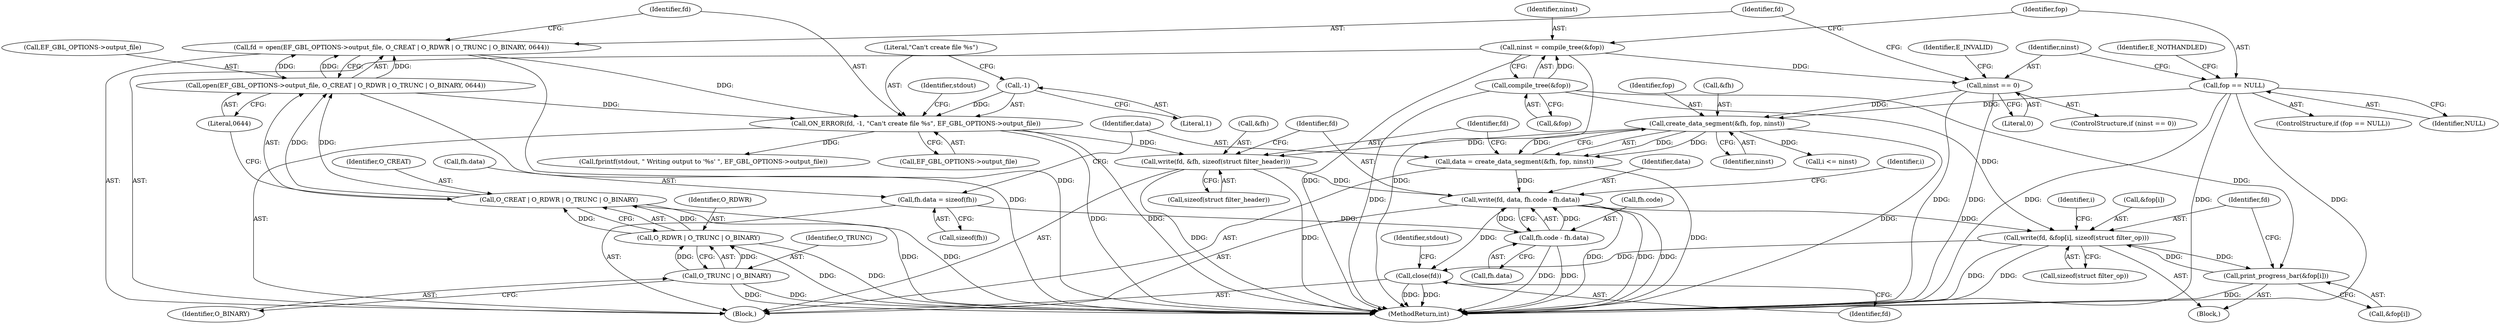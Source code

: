 digraph "0_ettercap_626dc56686f15f2dda13c48f78c2a666cb6d8506_1@API" {
"1000232" [label="(Call,close(fd))"];
"1000224" [label="(Call,write(fd, &fop[i], sizeof(struct filter_op)))"];
"1000199" [label="(Call,write(fd, data, fh.code - fh.data))"];
"1000193" [label="(Call,write(fd, &fh, sizeof(struct filter_header)))"];
"1000149" [label="(Call,ON_ERROR(fd, -1, \"Can't create file %s\", EF_GBL_OPTIONS->output_file))"];
"1000135" [label="(Call,fd = open(EF_GBL_OPTIONS->output_file, O_CREAT | O_RDWR | O_TRUNC | O_BINARY, 0644))"];
"1000137" [label="(Call,open(EF_GBL_OPTIONS->output_file, O_CREAT | O_RDWR | O_TRUNC | O_BINARY, 0644))"];
"1000141" [label="(Call,O_CREAT | O_RDWR | O_TRUNC | O_BINARY)"];
"1000143" [label="(Call,O_RDWR | O_TRUNC | O_BINARY)"];
"1000145" [label="(Call,O_TRUNC | O_BINARY)"];
"1000151" [label="(Call,-1)"];
"1000188" [label="(Call,create_data_segment(&fh, fop, ninst))"];
"1000122" [label="(Call,fop == NULL)"];
"1000129" [label="(Call,ninst == 0)"];
"1000116" [label="(Call,ninst = compile_tree(&fop))"];
"1000118" [label="(Call,compile_tree(&fop))"];
"1000186" [label="(Call,data = create_data_segment(&fh, fop, ninst))"];
"1000202" [label="(Call,fh.code - fh.data)"];
"1000180" [label="(Call,fh.data = sizeof(fh))"];
"1000219" [label="(Call,print_progress_bar(&fop[i]))"];
"1000225" [label="(Identifier,fd)"];
"1000197" [label="(Call,sizeof(struct filter_header))"];
"1000138" [label="(Call,EF_GBL_OPTIONS->output_file)"];
"1000191" [label="(Identifier,fop)"];
"1000217" [label="(Identifier,i)"];
"1000149" [label="(Call,ON_ERROR(fd, -1, \"Can't create file %s\", EF_GBL_OPTIONS->output_file))"];
"1000153" [label="(Literal,\"Can't create file %s\")"];
"1000203" [label="(Call,fh.code)"];
"1000195" [label="(Call,&fh)"];
"1000137" [label="(Call,open(EF_GBL_OPTIONS->output_file, O_CREAT | O_RDWR | O_TRUNC | O_BINARY, 0644))"];
"1000141" [label="(Call,O_CREAT | O_RDWR | O_TRUNC | O_BINARY)"];
"1000201" [label="(Identifier,data)"];
"1000202" [label="(Call,fh.code - fh.data)"];
"1000193" [label="(Call,write(fd, &fh, sizeof(struct filter_header)))"];
"1000180" [label="(Call,fh.data = sizeof(fh))"];
"1000213" [label="(Call,i <= ninst)"];
"1000219" [label="(Call,print_progress_bar(&fop[i]))"];
"1000194" [label="(Identifier,fd)"];
"1000218" [label="(Block,)"];
"1000157" [label="(Call,fprintf(stdout, \" Writing output to \'%s\' \", EF_GBL_OPTIONS->output_file))"];
"1000122" [label="(Call,fop == NULL)"];
"1000146" [label="(Identifier,O_TRUNC)"];
"1000123" [label="(Identifier,fop)"];
"1000127" [label="(Identifier,E_NOTHANDLED)"];
"1000150" [label="(Identifier,fd)"];
"1000136" [label="(Identifier,fd)"];
"1000144" [label="(Identifier,O_RDWR)"];
"1000224" [label="(Call,write(fd, &fop[i], sizeof(struct filter_op)))"];
"1000145" [label="(Call,O_TRUNC | O_BINARY)"];
"1000220" [label="(Call,&fop[i])"];
"1000158" [label="(Identifier,stdout)"];
"1000200" [label="(Identifier,fd)"];
"1000152" [label="(Literal,1)"];
"1000189" [label="(Call,&fh)"];
"1000154" [label="(Call,EF_GBL_OPTIONS->output_file)"];
"1000181" [label="(Call,fh.data)"];
"1000151" [label="(Call,-1)"];
"1000129" [label="(Call,ninst == 0)"];
"1000188" [label="(Call,create_data_segment(&fh, fop, ninst))"];
"1000109" [label="(Block,)"];
"1000187" [label="(Identifier,data)"];
"1000119" [label="(Call,&fop)"];
"1000124" [label="(Identifier,NULL)"];
"1000199" [label="(Call,write(fd, data, fh.code - fh.data))"];
"1000235" [label="(Identifier,stdout)"];
"1000148" [label="(Literal,0644)"];
"1000211" [label="(Identifier,i)"];
"1000192" [label="(Identifier,ninst)"];
"1000184" [label="(Call,sizeof(fh))"];
"1000226" [label="(Call,&fop[i])"];
"1000147" [label="(Identifier,O_BINARY)"];
"1000142" [label="(Identifier,O_CREAT)"];
"1000117" [label="(Identifier,ninst)"];
"1000130" [label="(Identifier,ninst)"];
"1000131" [label="(Literal,0)"];
"1000233" [label="(Identifier,fd)"];
"1000134" [label="(Identifier,E_INVALID)"];
"1000121" [label="(ControlStructure,if (fop == NULL))"];
"1000206" [label="(Call,fh.data)"];
"1000143" [label="(Call,O_RDWR | O_TRUNC | O_BINARY)"];
"1000116" [label="(Call,ninst = compile_tree(&fop))"];
"1000230" [label="(Call,sizeof(struct filter_op))"];
"1000128" [label="(ControlStructure,if (ninst == 0))"];
"1000247" [label="(MethodReturn,int)"];
"1000186" [label="(Call,data = create_data_segment(&fh, fop, ninst))"];
"1000118" [label="(Call,compile_tree(&fop))"];
"1000135" [label="(Call,fd = open(EF_GBL_OPTIONS->output_file, O_CREAT | O_RDWR | O_TRUNC | O_BINARY, 0644))"];
"1000232" [label="(Call,close(fd))"];
"1000232" -> "1000109"  [label="AST: "];
"1000232" -> "1000233"  [label="CFG: "];
"1000233" -> "1000232"  [label="AST: "];
"1000235" -> "1000232"  [label="CFG: "];
"1000232" -> "1000247"  [label="DDG: "];
"1000232" -> "1000247"  [label="DDG: "];
"1000224" -> "1000232"  [label="DDG: "];
"1000199" -> "1000232"  [label="DDG: "];
"1000224" -> "1000218"  [label="AST: "];
"1000224" -> "1000230"  [label="CFG: "];
"1000225" -> "1000224"  [label="AST: "];
"1000226" -> "1000224"  [label="AST: "];
"1000230" -> "1000224"  [label="AST: "];
"1000217" -> "1000224"  [label="CFG: "];
"1000224" -> "1000247"  [label="DDG: "];
"1000224" -> "1000247"  [label="DDG: "];
"1000224" -> "1000219"  [label="DDG: "];
"1000199" -> "1000224"  [label="DDG: "];
"1000219" -> "1000224"  [label="DDG: "];
"1000118" -> "1000224"  [label="DDG: "];
"1000199" -> "1000109"  [label="AST: "];
"1000199" -> "1000202"  [label="CFG: "];
"1000200" -> "1000199"  [label="AST: "];
"1000201" -> "1000199"  [label="AST: "];
"1000202" -> "1000199"  [label="AST: "];
"1000211" -> "1000199"  [label="CFG: "];
"1000199" -> "1000247"  [label="DDG: "];
"1000199" -> "1000247"  [label="DDG: "];
"1000199" -> "1000247"  [label="DDG: "];
"1000193" -> "1000199"  [label="DDG: "];
"1000186" -> "1000199"  [label="DDG: "];
"1000202" -> "1000199"  [label="DDG: "];
"1000202" -> "1000199"  [label="DDG: "];
"1000193" -> "1000109"  [label="AST: "];
"1000193" -> "1000197"  [label="CFG: "];
"1000194" -> "1000193"  [label="AST: "];
"1000195" -> "1000193"  [label="AST: "];
"1000197" -> "1000193"  [label="AST: "];
"1000200" -> "1000193"  [label="CFG: "];
"1000193" -> "1000247"  [label="DDG: "];
"1000193" -> "1000247"  [label="DDG: "];
"1000149" -> "1000193"  [label="DDG: "];
"1000188" -> "1000193"  [label="DDG: "];
"1000149" -> "1000109"  [label="AST: "];
"1000149" -> "1000154"  [label="CFG: "];
"1000150" -> "1000149"  [label="AST: "];
"1000151" -> "1000149"  [label="AST: "];
"1000153" -> "1000149"  [label="AST: "];
"1000154" -> "1000149"  [label="AST: "];
"1000158" -> "1000149"  [label="CFG: "];
"1000149" -> "1000247"  [label="DDG: "];
"1000149" -> "1000247"  [label="DDG: "];
"1000135" -> "1000149"  [label="DDG: "];
"1000151" -> "1000149"  [label="DDG: "];
"1000137" -> "1000149"  [label="DDG: "];
"1000149" -> "1000157"  [label="DDG: "];
"1000135" -> "1000109"  [label="AST: "];
"1000135" -> "1000137"  [label="CFG: "];
"1000136" -> "1000135"  [label="AST: "];
"1000137" -> "1000135"  [label="AST: "];
"1000150" -> "1000135"  [label="CFG: "];
"1000135" -> "1000247"  [label="DDG: "];
"1000137" -> "1000135"  [label="DDG: "];
"1000137" -> "1000135"  [label="DDG: "];
"1000137" -> "1000135"  [label="DDG: "];
"1000137" -> "1000148"  [label="CFG: "];
"1000138" -> "1000137"  [label="AST: "];
"1000141" -> "1000137"  [label="AST: "];
"1000148" -> "1000137"  [label="AST: "];
"1000137" -> "1000247"  [label="DDG: "];
"1000141" -> "1000137"  [label="DDG: "];
"1000141" -> "1000137"  [label="DDG: "];
"1000141" -> "1000143"  [label="CFG: "];
"1000142" -> "1000141"  [label="AST: "];
"1000143" -> "1000141"  [label="AST: "];
"1000148" -> "1000141"  [label="CFG: "];
"1000141" -> "1000247"  [label="DDG: "];
"1000141" -> "1000247"  [label="DDG: "];
"1000143" -> "1000141"  [label="DDG: "];
"1000143" -> "1000141"  [label="DDG: "];
"1000143" -> "1000145"  [label="CFG: "];
"1000144" -> "1000143"  [label="AST: "];
"1000145" -> "1000143"  [label="AST: "];
"1000143" -> "1000247"  [label="DDG: "];
"1000143" -> "1000247"  [label="DDG: "];
"1000145" -> "1000143"  [label="DDG: "];
"1000145" -> "1000143"  [label="DDG: "];
"1000145" -> "1000147"  [label="CFG: "];
"1000146" -> "1000145"  [label="AST: "];
"1000147" -> "1000145"  [label="AST: "];
"1000145" -> "1000247"  [label="DDG: "];
"1000145" -> "1000247"  [label="DDG: "];
"1000151" -> "1000152"  [label="CFG: "];
"1000152" -> "1000151"  [label="AST: "];
"1000153" -> "1000151"  [label="CFG: "];
"1000188" -> "1000186"  [label="AST: "];
"1000188" -> "1000192"  [label="CFG: "];
"1000189" -> "1000188"  [label="AST: "];
"1000191" -> "1000188"  [label="AST: "];
"1000192" -> "1000188"  [label="AST: "];
"1000186" -> "1000188"  [label="CFG: "];
"1000188" -> "1000247"  [label="DDG: "];
"1000188" -> "1000186"  [label="DDG: "];
"1000188" -> "1000186"  [label="DDG: "];
"1000188" -> "1000186"  [label="DDG: "];
"1000122" -> "1000188"  [label="DDG: "];
"1000129" -> "1000188"  [label="DDG: "];
"1000188" -> "1000213"  [label="DDG: "];
"1000122" -> "1000121"  [label="AST: "];
"1000122" -> "1000124"  [label="CFG: "];
"1000123" -> "1000122"  [label="AST: "];
"1000124" -> "1000122"  [label="AST: "];
"1000127" -> "1000122"  [label="CFG: "];
"1000130" -> "1000122"  [label="CFG: "];
"1000122" -> "1000247"  [label="DDG: "];
"1000122" -> "1000247"  [label="DDG: "];
"1000122" -> "1000247"  [label="DDG: "];
"1000129" -> "1000128"  [label="AST: "];
"1000129" -> "1000131"  [label="CFG: "];
"1000130" -> "1000129"  [label="AST: "];
"1000131" -> "1000129"  [label="AST: "];
"1000134" -> "1000129"  [label="CFG: "];
"1000136" -> "1000129"  [label="CFG: "];
"1000129" -> "1000247"  [label="DDG: "];
"1000129" -> "1000247"  [label="DDG: "];
"1000116" -> "1000129"  [label="DDG: "];
"1000116" -> "1000109"  [label="AST: "];
"1000116" -> "1000118"  [label="CFG: "];
"1000117" -> "1000116"  [label="AST: "];
"1000118" -> "1000116"  [label="AST: "];
"1000123" -> "1000116"  [label="CFG: "];
"1000116" -> "1000247"  [label="DDG: "];
"1000116" -> "1000247"  [label="DDG: "];
"1000118" -> "1000116"  [label="DDG: "];
"1000118" -> "1000119"  [label="CFG: "];
"1000119" -> "1000118"  [label="AST: "];
"1000118" -> "1000247"  [label="DDG: "];
"1000118" -> "1000219"  [label="DDG: "];
"1000186" -> "1000109"  [label="AST: "];
"1000187" -> "1000186"  [label="AST: "];
"1000194" -> "1000186"  [label="CFG: "];
"1000186" -> "1000247"  [label="DDG: "];
"1000202" -> "1000206"  [label="CFG: "];
"1000203" -> "1000202"  [label="AST: "];
"1000206" -> "1000202"  [label="AST: "];
"1000202" -> "1000247"  [label="DDG: "];
"1000202" -> "1000247"  [label="DDG: "];
"1000180" -> "1000202"  [label="DDG: "];
"1000180" -> "1000109"  [label="AST: "];
"1000180" -> "1000184"  [label="CFG: "];
"1000181" -> "1000180"  [label="AST: "];
"1000184" -> "1000180"  [label="AST: "];
"1000187" -> "1000180"  [label="CFG: "];
"1000219" -> "1000218"  [label="AST: "];
"1000219" -> "1000220"  [label="CFG: "];
"1000220" -> "1000219"  [label="AST: "];
"1000225" -> "1000219"  [label="CFG: "];
"1000219" -> "1000247"  [label="DDG: "];
}
